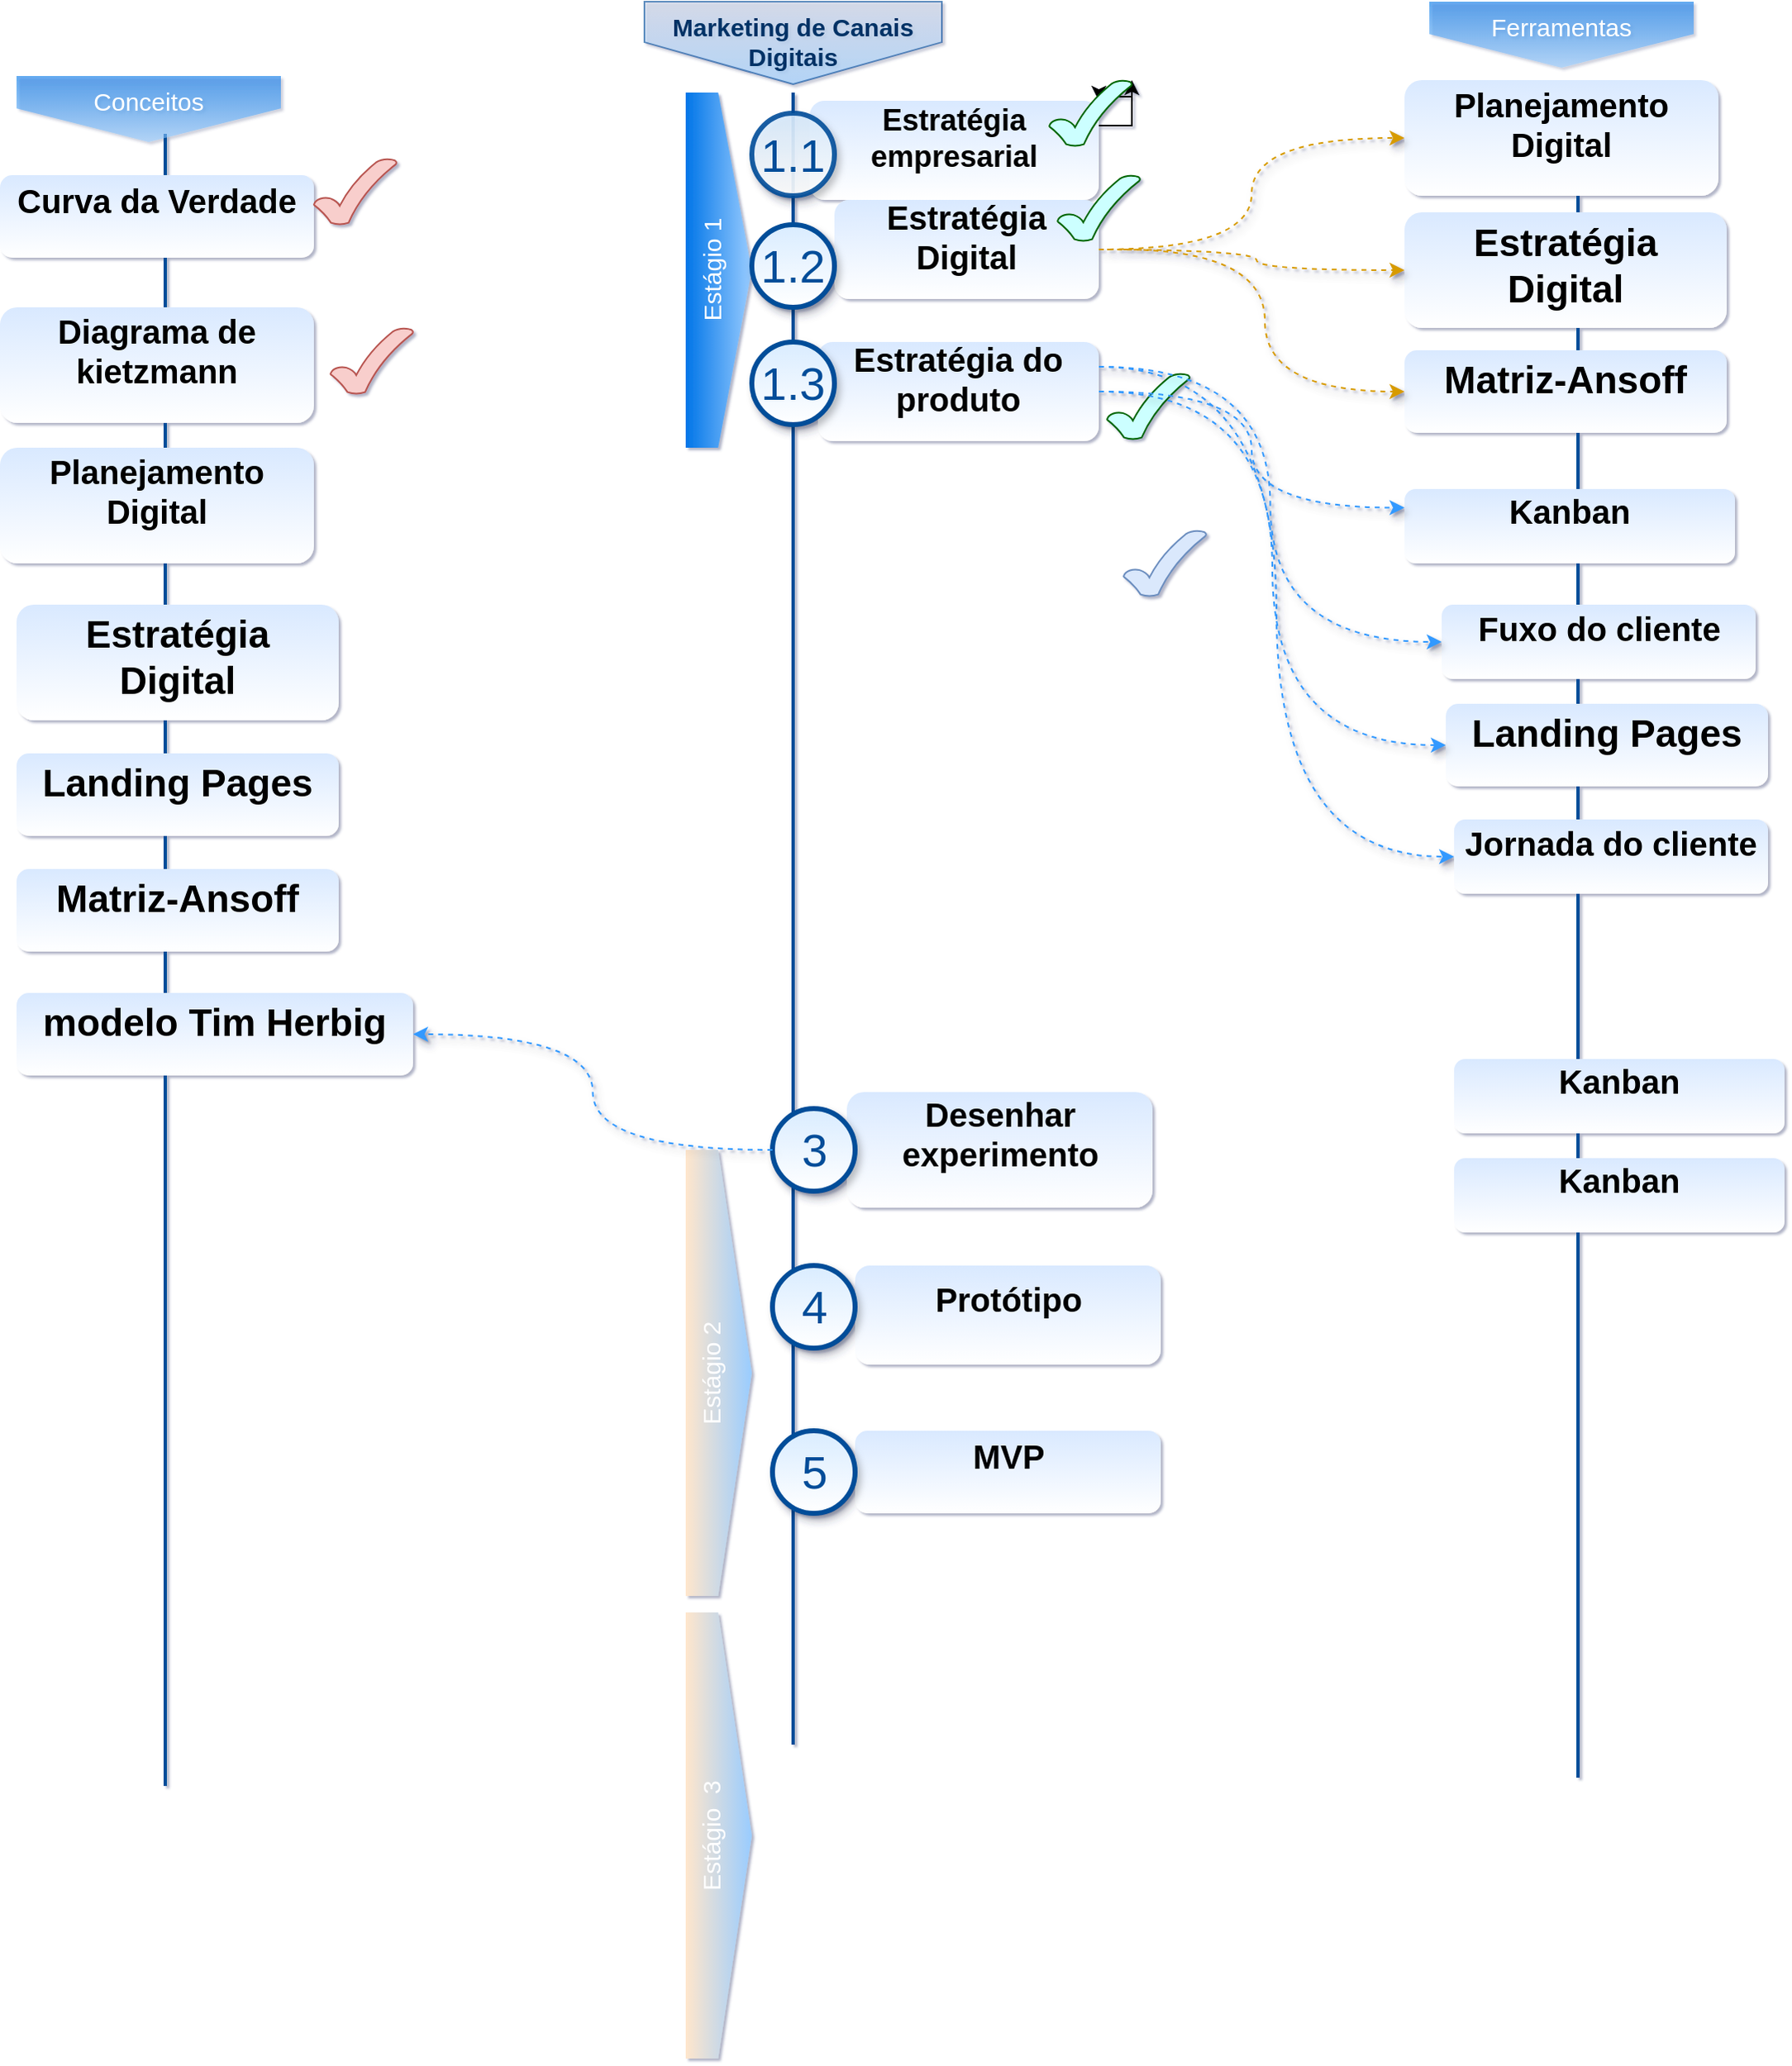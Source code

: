 <mxfile version="23.0.2" type="github">
  <diagram name="Page-1" id="82e54ff1-d628-8f03-85c4-9753963a91cd">
    <mxGraphModel dx="2049" dy="1103" grid="1" gridSize="10" guides="1" tooltips="1" connect="1" arrows="1" fold="1" page="1" pageScale="1" pageWidth="1169" pageHeight="827" background="#ffffff" math="0" shadow="1">
      <root>
        <mxCell id="0" />
        <mxCell id="1" parent="0" />
        <mxCell id="Ew5ookFaaCfGFcfzrvVE-49" value="" style="line;strokeWidth=2;html=1;fillColor=none;fontSize=28;fontColor=#004D99;strokeColor=#004D99;rotation=90;" vertex="1" parent="1">
          <mxGeometry x="525" y="610" width="1000" height="10" as="geometry" />
        </mxCell>
        <mxCell id="4ec97bd9e5d20128-1" value="" style="line;strokeWidth=2;html=1;fillColor=none;fontSize=28;fontColor=#004D99;strokeColor=#004D99;rotation=90;" parent="1" vertex="1">
          <mxGeometry x="-330" y="615" width="1000" height="10" as="geometry" />
        </mxCell>
        <mxCell id="4ec97bd9e5d20128-5" value="Estágio 1" style="shape=offPageConnector;whiteSpace=wrap;html=1;fillColor=#0075E8;fontSize=15;fontColor=#FFFFFF;size=0.509;verticalAlign=top;strokeColor=none;rotation=-90;gradientColor=#99CCFF;" parent="1" vertex="1">
          <mxGeometry x="397.5" y="182.5" width="215" height="40" as="geometry" />
        </mxCell>
        <mxCell id="4ec97bd9e5d20128-14" value="&lt;h1 style=&quot;font-size: 18px;&quot;&gt;Estratégia empresarial&lt;/h1&gt;" style="text;html=1;spacing=5;spacingTop=-20;whiteSpace=wrap;overflow=hidden;strokeColor=none;strokeWidth=3;fillColor=#D9E9FF;fontSize=18;fontColor=#000000;align=center;rounded=1;gradientColor=#FFFFFF;verticalAlign=top;" parent="1" vertex="1">
          <mxGeometry x="560" y="100" width="175" height="60" as="geometry" />
        </mxCell>
        <mxCell id="Ew5ookFaaCfGFcfzrvVE-5" value="&lt;font color=&quot;#003366&quot;&gt;&lt;b&gt;Marketing de Canais Digitais&lt;/b&gt;&lt;/font&gt;" style="shape=offPageConnector;whiteSpace=wrap;html=1;fillColor=#CCD4E8;fontSize=15;fontColor=#FFFFFF;size=0.509;verticalAlign=top;strokeColor=#004C99;rotation=0;gradientColor=#99CCFF;opacity=60;" vertex="1" parent="1">
          <mxGeometry x="460" y="40" width="180" height="50" as="geometry" />
        </mxCell>
        <UserObject label="&lt;h1 style=&quot;font-size: 20px;&quot;&gt;&lt;font style=&quot;font-size: 20px;&quot;&gt;Curva da Verdade&lt;/font&gt;&lt;/h1&gt;" link=" https://labdx.org/curva-da-verdade" linkTarget="_blank" id="Ew5ookFaaCfGFcfzrvVE-6">
          <mxCell style="text;html=1;spacing=5;spacingTop=-20;whiteSpace=wrap;overflow=hidden;strokeColor=none;strokeWidth=3;fillColor=#D9E9FF;fontSize=20;fontColor=#000000;align=center;rounded=1;gradientColor=#FFFFFF;verticalAlign=middle;" vertex="1" parent="1">
            <mxGeometry x="70" y="145" width="190" height="50" as="geometry" />
          </mxCell>
        </UserObject>
        <mxCell id="Ew5ookFaaCfGFcfzrvVE-7" value="Conceitos" style="shape=offPageConnector;whiteSpace=wrap;html=1;fillColor=#0075E8;fontSize=15;fontColor=#FFFFFF;size=0.509;verticalAlign=top;strokeColor=none;rotation=0;gradientColor=#99CCFF;opacity=60;" vertex="1" parent="1">
          <mxGeometry x="80" y="85" width="160" height="40" as="geometry" />
        </mxCell>
        <UserObject label="&lt;h1 style=&quot;font-size: 20px;&quot;&gt;Diagrama de kietzmann&lt;br style=&quot;font-size: 20px;&quot;&gt;&lt;/h1&gt;" link="https://labdx.org/diagrama-de-kietzmann" linkTarget="_blank" id="Ew5ookFaaCfGFcfzrvVE-9">
          <mxCell style="text;html=1;spacing=5;spacingTop=-20;whiteSpace=wrap;overflow=hidden;strokeColor=none;strokeWidth=3;fillColor=#D9E9FF;fontSize=20;fontColor=#000000;align=center;rounded=1;gradientColor=#FFFFFF;" vertex="1" parent="1">
            <mxGeometry x="70" y="225" width="190" height="70" as="geometry" />
          </mxCell>
        </UserObject>
        <UserObject label="&lt;h1 style=&quot;font-size: 20px;&quot;&gt;Estratégia Digital&lt;/h1&gt;" link="https://labdx.org/o-que-e-estrategia-digital" id="Ew5ookFaaCfGFcfzrvVE-12">
          <mxCell style="text;html=1;spacing=5;spacingTop=-20;whiteSpace=wrap;overflow=hidden;strokeColor=none;strokeWidth=3;fillColor=#D9E9FF;fontSize=20;fontColor=#000000;align=center;rounded=1;gradientColor=#FFFFFF;verticalAlign=middle;" vertex="1" parent="1">
            <mxGeometry x="575" y="160" width="160" height="60" as="geometry" />
          </mxCell>
        </UserObject>
        <mxCell id="Ew5ookFaaCfGFcfzrvVE-14" value="" style="line;strokeWidth=2;html=1;fillColor=none;fontSize=28;fontColor=#004D99;strokeColor=#004D99;rotation=90;" vertex="1" parent="1">
          <mxGeometry x="50" y="590" width="1000" height="10" as="geometry" />
        </mxCell>
        <mxCell id="Ew5ookFaaCfGFcfzrvVE-13" value="1.2" style="ellipse;whiteSpace=wrap;html=1;fillColor=#D9ECFF;fontSize=28;fontColor=#004D99;strokeWidth=3;strokeColor=#004D99;gradientColor=#FFFFFF;shadow=1;" vertex="1" parent="1">
          <mxGeometry x="525" y="175" width="50" height="50" as="geometry" />
        </mxCell>
        <mxCell id="4ec97bd9e5d20128-9" value="1.1" style="ellipse;whiteSpace=wrap;html=1;fillColor=#D9ECFF;fontSize=28;fontColor=#004D99;strokeWidth=3;strokeColor=#004D99;gradientColor=#FFFFFF;shadow=1;opacity=90;" parent="1" vertex="1">
          <mxGeometry x="525" y="107.5" width="50" height="50" as="geometry" />
        </mxCell>
        <UserObject label="&lt;h1 style=&quot;font-size: 20px;&quot;&gt;Planejamento Digital&lt;br style=&quot;font-size: 20px;&quot;&gt;&lt;/h1&gt;" link="https://labdx.org/planejamento-digital" linkTarget="_blank" id="Ew5ookFaaCfGFcfzrvVE-17">
          <mxCell style="text;html=1;spacing=5;spacingTop=-20;whiteSpace=wrap;overflow=hidden;strokeColor=none;strokeWidth=3;fillColor=#D9E9FF;fontSize=20;fontColor=#000000;align=center;rounded=1;gradientColor=#FFFFFF;" vertex="1" parent="1">
            <mxGeometry x="70" y="310" width="190" height="70" as="geometry" />
          </mxCell>
        </UserObject>
        <UserObject label="&lt;h1 style=&quot;font-size: 23px;&quot;&gt;Estratégia Digital&lt;/h1&gt;" link="https://labdx.org/o-que-e-estrategia-digital" id="Ew5ookFaaCfGFcfzrvVE-18">
          <mxCell style="text;html=1;spacing=5;spacingTop=-20;whiteSpace=wrap;overflow=hidden;strokeColor=none;strokeWidth=3;fillColor=#D9E9FF;fontSize=23;fontColor=#000000;align=center;rounded=1;gradientColor=#FFFFFF;" vertex="1" parent="1">
            <mxGeometry x="80" y="405" width="195" height="70" as="geometry" />
          </mxCell>
        </UserObject>
        <UserObject label="&lt;h1 style=&quot;font-size: 23px;&quot;&gt;Landing Pages&lt;/h1&gt;" link="https://labdx.org/landing-pages" id="Ew5ookFaaCfGFcfzrvVE-19">
          <mxCell style="text;html=1;spacing=5;spacingTop=-20;whiteSpace=wrap;overflow=hidden;strokeColor=none;strokeWidth=3;fillColor=#D9E9FF;fontSize=23;fontColor=#000000;align=center;rounded=1;gradientColor=#FFFFFF;" vertex="1" parent="1">
            <mxGeometry x="80" y="495" width="195" height="50" as="geometry" />
          </mxCell>
        </UserObject>
        <mxCell id="Ew5ookFaaCfGFcfzrvVE-20" value="Estágio 2" style="shape=offPageConnector;whiteSpace=wrap;html=1;fillColor=#FFE6CC;fontSize=15;fontColor=#FFFFFF;size=0.509;verticalAlign=top;strokeColor=none;rotation=-90;gradientColor=#99CCFF;" vertex="1" parent="1">
          <mxGeometry x="370" y="850" width="270" height="40" as="geometry" />
        </mxCell>
        <mxCell id="Ew5ookFaaCfGFcfzrvVE-54" style="edgeStyle=orthogonalEdgeStyle;rounded=0;orthogonalLoop=1;jettySize=auto;html=1;entryX=0;entryY=0.5;entryDx=0;entryDy=0;curved=1;dashed=1;strokeColor=#3399FF;shadow=1;exitX=1;exitY=0.25;exitDx=0;exitDy=0;" edge="1" parent="1" source="Ew5ookFaaCfGFcfzrvVE-64" target="Ew5ookFaaCfGFcfzrvVE-53">
          <mxGeometry relative="1" as="geometry" />
        </mxCell>
        <UserObject label="&lt;h1 style=&quot;font-size: 20px;&quot;&gt;Desenhar experimento&lt;/h1&gt;" link="https://labdx.org/campanha-2024-01-dia-do-consumidor" id="Ew5ookFaaCfGFcfzrvVE-21">
          <mxCell style="text;html=1;spacing=5;spacingTop=-20;whiteSpace=wrap;overflow=hidden;strokeColor=none;strokeWidth=3;fillColor=#D9E9FF;fontSize=20;fontColor=#000000;align=center;rounded=1;gradientColor=#FFFFFF;verticalAlign=middle;" vertex="1" parent="1">
            <mxGeometry x="582.5" y="700" width="185" height="70" as="geometry" />
          </mxCell>
        </UserObject>
        <mxCell id="Ew5ookFaaCfGFcfzrvVE-22" value="3" style="ellipse;whiteSpace=wrap;html=1;fillColor=#D9ECFF;fontSize=28;fontColor=#004D99;strokeWidth=3;strokeColor=#004D99;gradientColor=#FFFFFF;shadow=1;" vertex="1" parent="1">
          <mxGeometry x="537.5" y="710" width="50" height="50" as="geometry" />
        </mxCell>
        <mxCell id="Ew5ookFaaCfGFcfzrvVE-23" value="" style="verticalLabelPosition=bottom;verticalAlign=top;html=1;shape=mxgraph.basic.tick;fillColor=#CCFFFF;strokeColor=#006600;gradientColor=none;" vertex="1" parent="1">
          <mxGeometry x="740" y="265" width="50" height="40" as="geometry" />
        </mxCell>
        <mxCell id="Ew5ookFaaCfGFcfzrvVE-24" value="" style="verticalLabelPosition=bottom;verticalAlign=top;html=1;shape=mxgraph.basic.tick;fillColor=#dae8fc;strokeColor=#6c8ebf;" vertex="1" parent="1">
          <mxGeometry x="750" y="360" width="50" height="40" as="geometry" />
        </mxCell>
        <UserObject label="&lt;h1 style=&quot;font-size: 20px;&quot;&gt;Protótipo&lt;/h1&gt;" link="https://labdx.org/o-que-e-estrategia-digital" id="Ew5ookFaaCfGFcfzrvVE-33">
          <mxCell style="text;html=1;spacing=5;spacingTop=-20;whiteSpace=wrap;overflow=hidden;strokeColor=none;strokeWidth=3;fillColor=#D9E9FF;fontSize=20;fontColor=#000000;align=center;rounded=1;gradientColor=#FFFFFF;verticalAlign=middle;" vertex="1" parent="1">
            <mxGeometry x="587.5" y="805" width="185" height="60" as="geometry" />
          </mxCell>
        </UserObject>
        <mxCell id="Ew5ookFaaCfGFcfzrvVE-34" value="4" style="ellipse;whiteSpace=wrap;html=1;fillColor=#D9ECFF;fontSize=28;fontColor=#004D99;strokeWidth=3;strokeColor=#004D99;gradientColor=#FFFFFF;shadow=1;" vertex="1" parent="1">
          <mxGeometry x="537.5" y="805" width="50" height="50" as="geometry" />
        </mxCell>
        <mxCell id="Ew5ookFaaCfGFcfzrvVE-35" value="" style="verticalLabelPosition=bottom;verticalAlign=top;html=1;shape=mxgraph.basic.tick;fillColor=#f8cecc;strokeColor=#b85450;" vertex="1" parent="1">
          <mxGeometry x="260" y="135" width="50" height="40" as="geometry" />
        </mxCell>
        <UserObject label="&lt;h1 style=&quot;font-size: 20px;&quot;&gt;MVP&lt;/h1&gt;" link="https://labdx.org/o-que-e-estrategia-digital" id="Ew5ookFaaCfGFcfzrvVE-37">
          <mxCell style="text;html=1;spacing=5;spacingTop=-20;whiteSpace=wrap;overflow=hidden;strokeColor=none;strokeWidth=3;fillColor=#D9E9FF;fontSize=20;fontColor=#000000;align=center;rounded=1;gradientColor=#FFFFFF;verticalAlign=middle;" vertex="1" parent="1">
            <mxGeometry x="587.5" y="905" width="185" height="50" as="geometry" />
          </mxCell>
        </UserObject>
        <mxCell id="Ew5ookFaaCfGFcfzrvVE-38" value="5" style="ellipse;whiteSpace=wrap;html=1;fillColor=#D9ECFF;fontSize=28;fontColor=#004D99;strokeWidth=3;strokeColor=#004D99;gradientColor=#FFFFFF;shadow=1;" vertex="1" parent="1">
          <mxGeometry x="537.5" y="905" width="50" height="50" as="geometry" />
        </mxCell>
        <mxCell id="Ew5ookFaaCfGFcfzrvVE-39" value="" style="verticalLabelPosition=bottom;verticalAlign=top;html=1;shape=mxgraph.basic.tick;fillColor=#f8cecc;strokeColor=#b85450;" vertex="1" parent="1">
          <mxGeometry x="270" y="237.5" width="50" height="40" as="geometry" />
        </mxCell>
        <UserObject label="&lt;h1 style=&quot;font-size: 23px;&quot;&gt;Matriz-Ansoff&lt;/h1&gt;" link="https://labdx.org/matriz-ansoff" id="Ew5ookFaaCfGFcfzrvVE-40">
          <mxCell style="text;html=1;spacing=5;spacingTop=-20;whiteSpace=wrap;overflow=hidden;strokeColor=none;strokeWidth=3;fillColor=#D9E9FF;fontSize=23;fontColor=#000000;align=center;rounded=1;gradientColor=#FFFFFF;" vertex="1" parent="1">
            <mxGeometry x="80" y="565" width="195" height="50" as="geometry" />
          </mxCell>
        </UserObject>
        <UserObject label="&lt;h1 style=&quot;font-size: 20px;&quot;&gt;&lt;font style=&quot;font-size: 20px;&quot;&gt;Kanban&lt;/font&gt;&lt;/h1&gt;" link="https://labdx.org/kanban-canais-digitais" linkTarget="_blank" id="Ew5ookFaaCfGFcfzrvVE-42">
          <mxCell style="text;html=1;spacing=5;spacingTop=-20;whiteSpace=wrap;overflow=hidden;strokeColor=none;strokeWidth=3;fillColor=#D9E9FF;fontSize=20;fontColor=#000000;align=center;rounded=1;gradientColor=#FFFFFF;verticalAlign=middle;" vertex="1" parent="1">
            <mxGeometry x="920" y="335" width="200" height="45" as="geometry" />
          </mxCell>
        </UserObject>
        <mxCell id="Ew5ookFaaCfGFcfzrvVE-43" value="Ferramentas" style="shape=offPageConnector;whiteSpace=wrap;html=1;fillColor=#0075E8;fontSize=15;fontColor=#FFFFFF;size=0.509;verticalAlign=top;strokeColor=none;rotation=0;gradientColor=#99CCFF;opacity=60;" vertex="1" parent="1">
          <mxGeometry x="935" y="40" width="160" height="40" as="geometry" />
        </mxCell>
        <UserObject label="&lt;h1 style=&quot;font-size: 20px;&quot;&gt;Fuxo do cliente&lt;br style=&quot;font-size: 20px;&quot;&gt;&lt;/h1&gt;" link="https://labdx.org/fluxo-de-compra" linkTarget="_blank" id="Ew5ookFaaCfGFcfzrvVE-44">
          <mxCell style="text;html=1;spacing=5;spacingTop=-20;whiteSpace=wrap;overflow=hidden;strokeColor=none;strokeWidth=3;fillColor=#D9E9FF;fontSize=20;fontColor=#000000;align=center;rounded=1;gradientColor=#FFFFFF;" vertex="1" parent="1">
            <mxGeometry x="942.5" y="405" width="190" height="45" as="geometry" />
          </mxCell>
        </UserObject>
        <UserObject label="&lt;h1 style=&quot;font-size: 20px;&quot;&gt;Planejamento Digital&lt;br style=&quot;font-size: 20px;&quot;&gt;&lt;/h1&gt;" link="https://labdx.org/planejamento-digital" linkTarget="_blank" id="Ew5ookFaaCfGFcfzrvVE-45">
          <mxCell style="text;html=1;spacing=5;spacingTop=-20;whiteSpace=wrap;overflow=hidden;strokeColor=none;strokeWidth=3;fillColor=#D9E9FF;fontSize=20;fontColor=#000000;align=center;rounded=1;gradientColor=#FFFFFF;" vertex="1" parent="1">
            <mxGeometry x="920" y="87.5" width="190" height="70" as="geometry" />
          </mxCell>
        </UserObject>
        <UserObject label="&lt;h1 style=&quot;font-size: 23px;&quot;&gt;Estratégia Digital&lt;/h1&gt;" link="https://labdx.org/o-que-e-estrategia-digital" id="Ew5ookFaaCfGFcfzrvVE-46">
          <mxCell style="text;html=1;spacing=5;spacingTop=-20;whiteSpace=wrap;overflow=hidden;strokeColor=none;strokeWidth=3;fillColor=#D9E9FF;fontSize=23;fontColor=#000000;align=center;rounded=1;gradientColor=#FFFFFF;" vertex="1" parent="1">
            <mxGeometry x="920" y="167.5" width="195" height="70" as="geometry" />
          </mxCell>
        </UserObject>
        <UserObject label="&lt;h1 style=&quot;font-size: 23px;&quot;&gt;Landing Pages&lt;/h1&gt;" link="https://labdx.org/landing-pages" id="Ew5ookFaaCfGFcfzrvVE-47">
          <mxCell style="text;html=1;spacing=5;spacingTop=-20;whiteSpace=wrap;overflow=hidden;strokeColor=none;strokeWidth=3;fillColor=#D9E9FF;fontSize=23;fontColor=#000000;align=center;rounded=1;gradientColor=#FFFFFF;" vertex="1" parent="1">
            <mxGeometry x="945" y="465" width="195" height="50" as="geometry" />
          </mxCell>
        </UserObject>
        <UserObject label="&lt;h1 style=&quot;font-size: 23px;&quot;&gt;Matriz-Ansoff&lt;/h1&gt;" link="https://labdx.org/matriz-ansoff" id="Ew5ookFaaCfGFcfzrvVE-48">
          <mxCell style="text;html=1;spacing=5;spacingTop=-20;whiteSpace=wrap;overflow=hidden;strokeColor=none;strokeWidth=3;fillColor=#D9E9FF;fontSize=23;fontColor=#000000;align=center;rounded=1;gradientColor=#FFFFFF;" vertex="1" parent="1">
            <mxGeometry x="920" y="251" width="195" height="50" as="geometry" />
          </mxCell>
        </UserObject>
        <UserObject label="&lt;h1 style=&quot;font-size: 20px;&quot;&gt;Jornada do cliente&lt;br style=&quot;font-size: 20px;&quot;&gt;&lt;/h1&gt;" link="https://labdx.org/fluxo-de-compra" linkTarget="_blank" id="Ew5ookFaaCfGFcfzrvVE-53">
          <mxCell style="text;html=1;spacing=5;spacingTop=-20;whiteSpace=wrap;overflow=hidden;strokeColor=none;strokeWidth=3;fillColor=#D9E9FF;fontSize=20;fontColor=#000000;align=center;rounded=1;gradientColor=#FFFFFF;" vertex="1" parent="1">
            <mxGeometry x="950" y="535" width="190" height="45" as="geometry" />
          </mxCell>
        </UserObject>
        <mxCell id="Ew5ookFaaCfGFcfzrvVE-55" style="edgeStyle=orthogonalEdgeStyle;rounded=0;orthogonalLoop=1;jettySize=auto;html=1;entryX=0;entryY=0.5;entryDx=0;entryDy=0;curved=1;dashed=1;strokeColor=#3399FF;shadow=1;exitX=1;exitY=0.25;exitDx=0;exitDy=0;" edge="1" parent="1" source="Ew5ookFaaCfGFcfzrvVE-64" target="Ew5ookFaaCfGFcfzrvVE-44">
          <mxGeometry relative="1" as="geometry">
            <mxPoint x="765" y="420" as="sourcePoint" />
            <mxPoint x="960" y="673" as="targetPoint" />
          </mxGeometry>
        </mxCell>
        <mxCell id="Ew5ookFaaCfGFcfzrvVE-56" style="edgeStyle=orthogonalEdgeStyle;rounded=0;orthogonalLoop=1;jettySize=auto;html=1;entryX=0;entryY=0.25;entryDx=0;entryDy=0;curved=1;dashed=1;strokeColor=#3399FF;shadow=1;exitX=1;exitY=0.5;exitDx=0;exitDy=0;" edge="1" parent="1" source="Ew5ookFaaCfGFcfzrvVE-64" target="Ew5ookFaaCfGFcfzrvVE-42">
          <mxGeometry relative="1" as="geometry">
            <mxPoint x="775" y="430" as="sourcePoint" />
            <mxPoint x="970" y="683" as="targetPoint" />
          </mxGeometry>
        </mxCell>
        <mxCell id="Ew5ookFaaCfGFcfzrvVE-57" style="edgeStyle=orthogonalEdgeStyle;rounded=0;orthogonalLoop=1;jettySize=auto;html=1;entryX=0;entryY=0.5;entryDx=0;entryDy=0;curved=1;dashed=1;strokeColor=#3399FF;shadow=1;exitX=1;exitY=0.5;exitDx=0;exitDy=0;" edge="1" parent="1" source="Ew5ookFaaCfGFcfzrvVE-64" target="Ew5ookFaaCfGFcfzrvVE-47">
          <mxGeometry relative="1" as="geometry">
            <mxPoint x="760" y="420" as="sourcePoint" />
            <mxPoint x="980" y="693" as="targetPoint" />
          </mxGeometry>
        </mxCell>
        <mxCell id="Ew5ookFaaCfGFcfzrvVE-58" style="edgeStyle=orthogonalEdgeStyle;rounded=0;orthogonalLoop=1;jettySize=auto;html=1;entryX=0;entryY=0.5;entryDx=0;entryDy=0;curved=1;dashed=1;strokeColor=#d79b00;shadow=1;exitX=1;exitY=0.5;exitDx=0;exitDy=0;fillColor=#ffe6cc;" edge="1" parent="1" source="Ew5ookFaaCfGFcfzrvVE-12" target="Ew5ookFaaCfGFcfzrvVE-45">
          <mxGeometry relative="1" as="geometry">
            <mxPoint x="795" y="450" as="sourcePoint" />
            <mxPoint x="990" y="703" as="targetPoint" />
          </mxGeometry>
        </mxCell>
        <mxCell id="Ew5ookFaaCfGFcfzrvVE-59" style="edgeStyle=orthogonalEdgeStyle;rounded=0;orthogonalLoop=1;jettySize=auto;html=1;entryX=0;entryY=0.5;entryDx=0;entryDy=0;curved=1;dashed=1;strokeColor=#d79b00;shadow=1;fillColor=#ffe6cc;" edge="1" parent="1" target="Ew5ookFaaCfGFcfzrvVE-46">
          <mxGeometry relative="1" as="geometry">
            <mxPoint x="740" y="190" as="sourcePoint" />
            <mxPoint x="940" y="350" as="targetPoint" />
          </mxGeometry>
        </mxCell>
        <mxCell id="Ew5ookFaaCfGFcfzrvVE-60" style="edgeStyle=orthogonalEdgeStyle;rounded=0;orthogonalLoop=1;jettySize=auto;html=1;entryX=0;entryY=0.5;entryDx=0;entryDy=0;curved=1;dashed=1;strokeColor=#d79b00;shadow=1;fillColor=#ffe6cc;" edge="1" parent="1" target="Ew5ookFaaCfGFcfzrvVE-48">
          <mxGeometry relative="1" as="geometry">
            <mxPoint x="750" y="190" as="sourcePoint" />
            <mxPoint x="950" y="360" as="targetPoint" />
          </mxGeometry>
        </mxCell>
        <UserObject label="&lt;h1 style=&quot;font-size: 23px;&quot;&gt;modelo Tim Herbig&lt;/h1&gt;" link="https://herbig.co/product-discovery/" linkTarget="_blank" id="Ew5ookFaaCfGFcfzrvVE-61">
          <mxCell style="text;html=1;spacing=5;spacingTop=-20;whiteSpace=wrap;overflow=hidden;strokeColor=none;strokeWidth=3;fillColor=#D9E9FF;fontSize=23;fontColor=#000000;align=center;rounded=1;gradientColor=#FFFFFF;" vertex="1" parent="1">
            <mxGeometry x="80" y="640" width="240" height="50" as="geometry" />
          </mxCell>
        </UserObject>
        <mxCell id="Ew5ookFaaCfGFcfzrvVE-62" style="edgeStyle=orthogonalEdgeStyle;rounded=0;orthogonalLoop=1;jettySize=auto;html=1;curved=1;dashed=1;strokeColor=#3399FF;shadow=1;exitX=0;exitY=0.5;exitDx=0;exitDy=0;entryX=1;entryY=0.5;entryDx=0;entryDy=0;" edge="1" parent="1" source="Ew5ookFaaCfGFcfzrvVE-22" target="Ew5ookFaaCfGFcfzrvVE-61">
          <mxGeometry relative="1" as="geometry">
            <mxPoint x="785" y="440" as="sourcePoint" />
            <mxPoint x="340" y="710" as="targetPoint" />
          </mxGeometry>
        </mxCell>
        <mxCell id="Ew5ookFaaCfGFcfzrvVE-63" value="Estágio&amp;nbsp; 3" style="shape=offPageConnector;whiteSpace=wrap;html=1;fillColor=#FFE6CC;fontSize=15;fontColor=#FFFFFF;size=0.509;verticalAlign=top;strokeColor=none;rotation=-90;gradientColor=#99CCFF;" vertex="1" parent="1">
          <mxGeometry x="370" y="1130" width="270" height="40" as="geometry" />
        </mxCell>
        <UserObject label="&lt;h1 style=&quot;font-size: 20px;&quot;&gt;Estratégia do produto&lt;/h1&gt;" link="https://labdx.org/o-que-e-estrategia-digital" id="Ew5ookFaaCfGFcfzrvVE-64">
          <mxCell style="text;html=1;spacing=5;spacingTop=-20;whiteSpace=wrap;overflow=hidden;strokeColor=none;strokeWidth=3;fillColor=#D9E9FF;fontSize=20;fontColor=#000000;align=center;rounded=1;gradientColor=#FFFFFF;verticalAlign=middle;" vertex="1" parent="1">
            <mxGeometry x="565" y="246" width="170" height="60" as="geometry" />
          </mxCell>
        </UserObject>
        <mxCell id="Ew5ookFaaCfGFcfzrvVE-65" value="1.3" style="ellipse;whiteSpace=wrap;html=1;fillColor=#D9ECFF;fontSize=28;fontColor=#004D99;strokeWidth=3;strokeColor=#004D99;gradientColor=#FFFFFF;shadow=1;" vertex="1" parent="1">
          <mxGeometry x="525" y="246" width="50" height="50" as="geometry" />
        </mxCell>
        <mxCell id="Ew5ookFaaCfGFcfzrvVE-66" style="edgeStyle=orthogonalEdgeStyle;rounded=0;orthogonalLoop=1;jettySize=auto;html=1;exitX=1;exitY=0.25;exitDx=0;exitDy=0;entryX=1;entryY=0;entryDx=0;entryDy=0;" edge="1" parent="1" source="Ew5ookFaaCfGFcfzrvVE-69" target="4ec97bd9e5d20128-14">
          <mxGeometry relative="1" as="geometry" />
        </mxCell>
        <mxCell id="Ew5ookFaaCfGFcfzrvVE-10" value="" style="verticalLabelPosition=bottom;verticalAlign=top;html=1;shape=mxgraph.basic.tick;fillColor=#CCFFFF;strokeColor=#006600;gradientColor=none;" vertex="1" parent="1">
          <mxGeometry x="710" y="145" width="50" height="40" as="geometry" />
        </mxCell>
        <mxCell id="Ew5ookFaaCfGFcfzrvVE-70" value="" style="edgeStyle=orthogonalEdgeStyle;rounded=0;orthogonalLoop=1;jettySize=auto;html=1;exitX=1;exitY=0.25;exitDx=0;exitDy=0;entryX=1;entryY=0;entryDx=0;entryDy=0;" edge="1" parent="1" source="4ec97bd9e5d20128-14" target="Ew5ookFaaCfGFcfzrvVE-69">
          <mxGeometry relative="1" as="geometry">
            <mxPoint x="735" y="115" as="sourcePoint" />
            <mxPoint x="735" y="100" as="targetPoint" />
          </mxGeometry>
        </mxCell>
        <mxCell id="Ew5ookFaaCfGFcfzrvVE-69" value="" style="verticalLabelPosition=bottom;verticalAlign=top;html=1;shape=mxgraph.basic.tick;fillColor=#CCFFFF;strokeColor=#006600;gradientColor=none;" vertex="1" parent="1">
          <mxGeometry x="705" y="87.5" width="50" height="40" as="geometry" />
        </mxCell>
        <UserObject label="&lt;h1 style=&quot;font-size: 20px;&quot;&gt;&lt;font style=&quot;font-size: 20px;&quot;&gt;Kanban&lt;/font&gt;&lt;/h1&gt;" link="https://labdx.org/kanban-canais-digitais" linkTarget="_blank" id="Ew5ookFaaCfGFcfzrvVE-71">
          <mxCell style="text;html=1;spacing=5;spacingTop=-20;whiteSpace=wrap;overflow=hidden;strokeColor=none;strokeWidth=3;fillColor=#D9E9FF;fontSize=20;fontColor=#000000;align=center;rounded=1;gradientColor=#FFFFFF;verticalAlign=middle;" vertex="1" parent="1">
            <mxGeometry x="950" y="680" width="200" height="45" as="geometry" />
          </mxCell>
        </UserObject>
        <UserObject label="&lt;h1 style=&quot;font-size: 20px;&quot;&gt;&lt;font style=&quot;font-size: 20px;&quot;&gt;Kanban&lt;/font&gt;&lt;/h1&gt;" link="https://labdx.org/kanban-canais-digitais" linkTarget="_blank" id="Ew5ookFaaCfGFcfzrvVE-72">
          <mxCell style="text;html=1;spacing=5;spacingTop=-20;whiteSpace=wrap;overflow=hidden;strokeColor=none;strokeWidth=3;fillColor=#D9E9FF;fontSize=20;fontColor=#000000;align=center;rounded=1;gradientColor=#FFFFFF;verticalAlign=middle;" vertex="1" parent="1">
            <mxGeometry x="950" y="740" width="200" height="45" as="geometry" />
          </mxCell>
        </UserObject>
      </root>
    </mxGraphModel>
  </diagram>
</mxfile>
